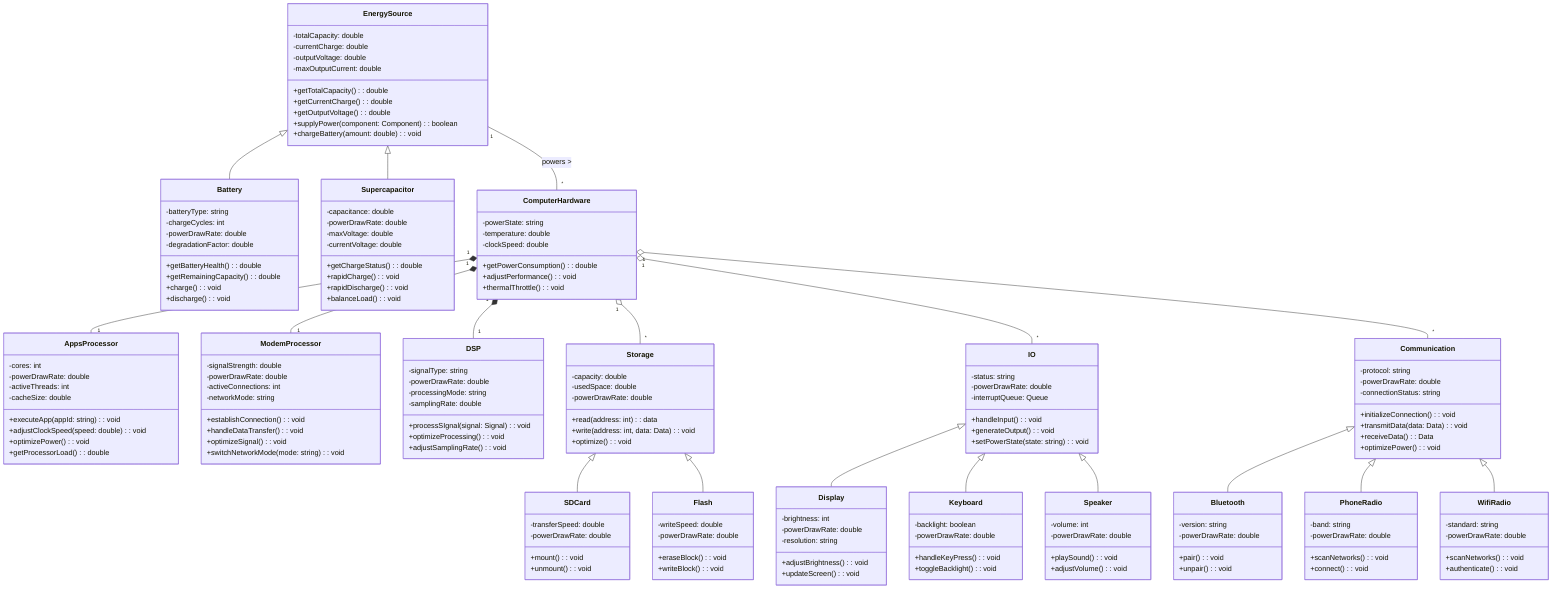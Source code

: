 classDiagram
    class EnergySource {
        -totalCapacity: double
        -currentCharge: double
        -outputVoltage: double
        -maxOutputCurrent: double
        +getTotalCapacity(): double
        +getCurrentCharge(): double
        +getOutputVoltage(): double
        +supplyPower(component: Component): boolean
        +chargeBattery(amount: double): void
    }

    class Battery {
        -batteryType: string
        -chargeCycles: int
        -powerDrawRate: double
        -degradationFactor: double
        +getBatteryHealth(): double
        +getRemainingCapacity(): double
        +charge(): void
        +discharge(): void
    }

    class Supercapacitor {
        -capacitance: double
        -powerDrawRate: double
        -maxVoltage: double
        -currentVoltage: double
        +getChargeStatus(): double
        +rapidCharge(): void
        +rapidDischarge(): void
        +balanceLoad(): void
    }

    class ComputerHardware {
        -powerState: string
        -temperature: double
        -clockSpeed: double
        +getPowerConsumption(): double
        +adjustPerformance(): void
        +thermalThrottle(): void
    }

    class AppsProcessor {
        -cores: int
        -powerDrawRate: double
        -activeThreads: int
        -cacheSize: double
        +executeApp(appId: string): void
        +adjustClockSpeed(speed: double): void
        +optimizePower(): void
        +getProcessorLoad(): double
    }

    class ModemProcessor {
        -signalStrength: double
        -powerDrawRate: double
        -activeConnections: int
        -networkMode: string
        +establishConnection(): void
        +handleDataTransfer(): void
        +optimizeSignal(): void
        +switchNetworkMode(mode: string): void
    }

    class DSP {
        -signalType: string
        -powerDrawRate: double
        -processingMode: string
        -samplingRate: double
        +processSIgnal(signal: Signal): void
        +optimizeProcessing(): void
        +adjustSamplingRate(): void
    }

    class Storage {
        -capacity: double
        -usedSpace: double
        -powerDrawRate: double
        +read(address: int): data
        +write(address: int, data: Data): void
        +optimize(): void
    }

    class IO {
        -status: string
        -powerDrawRate: double
        -interruptQueue: Queue
        +handleInput(): void
        +generateOutput(): void
        +setPowerState(state: string): void
    }

    class Communication {
        -protocol: string
        -powerDrawRate: double
        -connectionStatus: string
        +initializeConnection(): void
        +transmitData(data: Data): void
        +receiveData(): Data
        +optimizePower(): void
    }

    EnergySource <|-- Battery
    EnergySource <|-- Supercapacitor
    ComputerHardware "1" *-- "1" AppsProcessor
    ComputerHardware "1" *-- "1" ModemProcessor
    ComputerHardware "1" *-- "1" DSP
    ComputerHardware "1" o-- "*" Storage
    ComputerHardware "1" o-- "*" IO
    ComputerHardware "1" o-- "*" Communication
    EnergySource "1" -- "*" ComputerHardware : powers >
    Storage <|-- SDCard
    Storage <|-- Flash
    IO <|-- Display
    IO <|-- Keyboard
    IO <|-- Speaker
    Communication <|-- Bluetooth
    Communication <|-- PhoneRadio
    Communication <|-- WifiRadio

    class SDCard {
        -transferSpeed: double
        -powerDrawRate: double
        +mount(): void
        +unmount(): void
    }

    class Flash {
        -writeSpeed: double
        -powerDrawRate: double
        +eraseBlock(): void
        +writeBlock(): void
    }

    class Display {
        -brightness: int
        -powerDrawRate: double
        -resolution: string
        +adjustBrightness(): void
        +updateScreen(): void
    }

    class Keyboard {
        -backlight: boolean
        -powerDrawRate: double
        +handleKeyPress(): void
        +toggleBacklight(): void
    }

    class Speaker {
        -volume: int
        -powerDrawRate: double
        +playSound(): void
        +adjustVolume(): void
    }

    class Bluetooth {
        -version: string
        -powerDrawRate: double
        +pair(): void
        +unpair(): void
    }

    class PhoneRadio {
        -band: string
        -powerDrawRate: double
        +scanNetworks(): void
        +connect(): void
    }

    class WifiRadio {
        -standard: string
        -powerDrawRate: double
        +scanNetworks(): void
        +authenticate(): void
    }